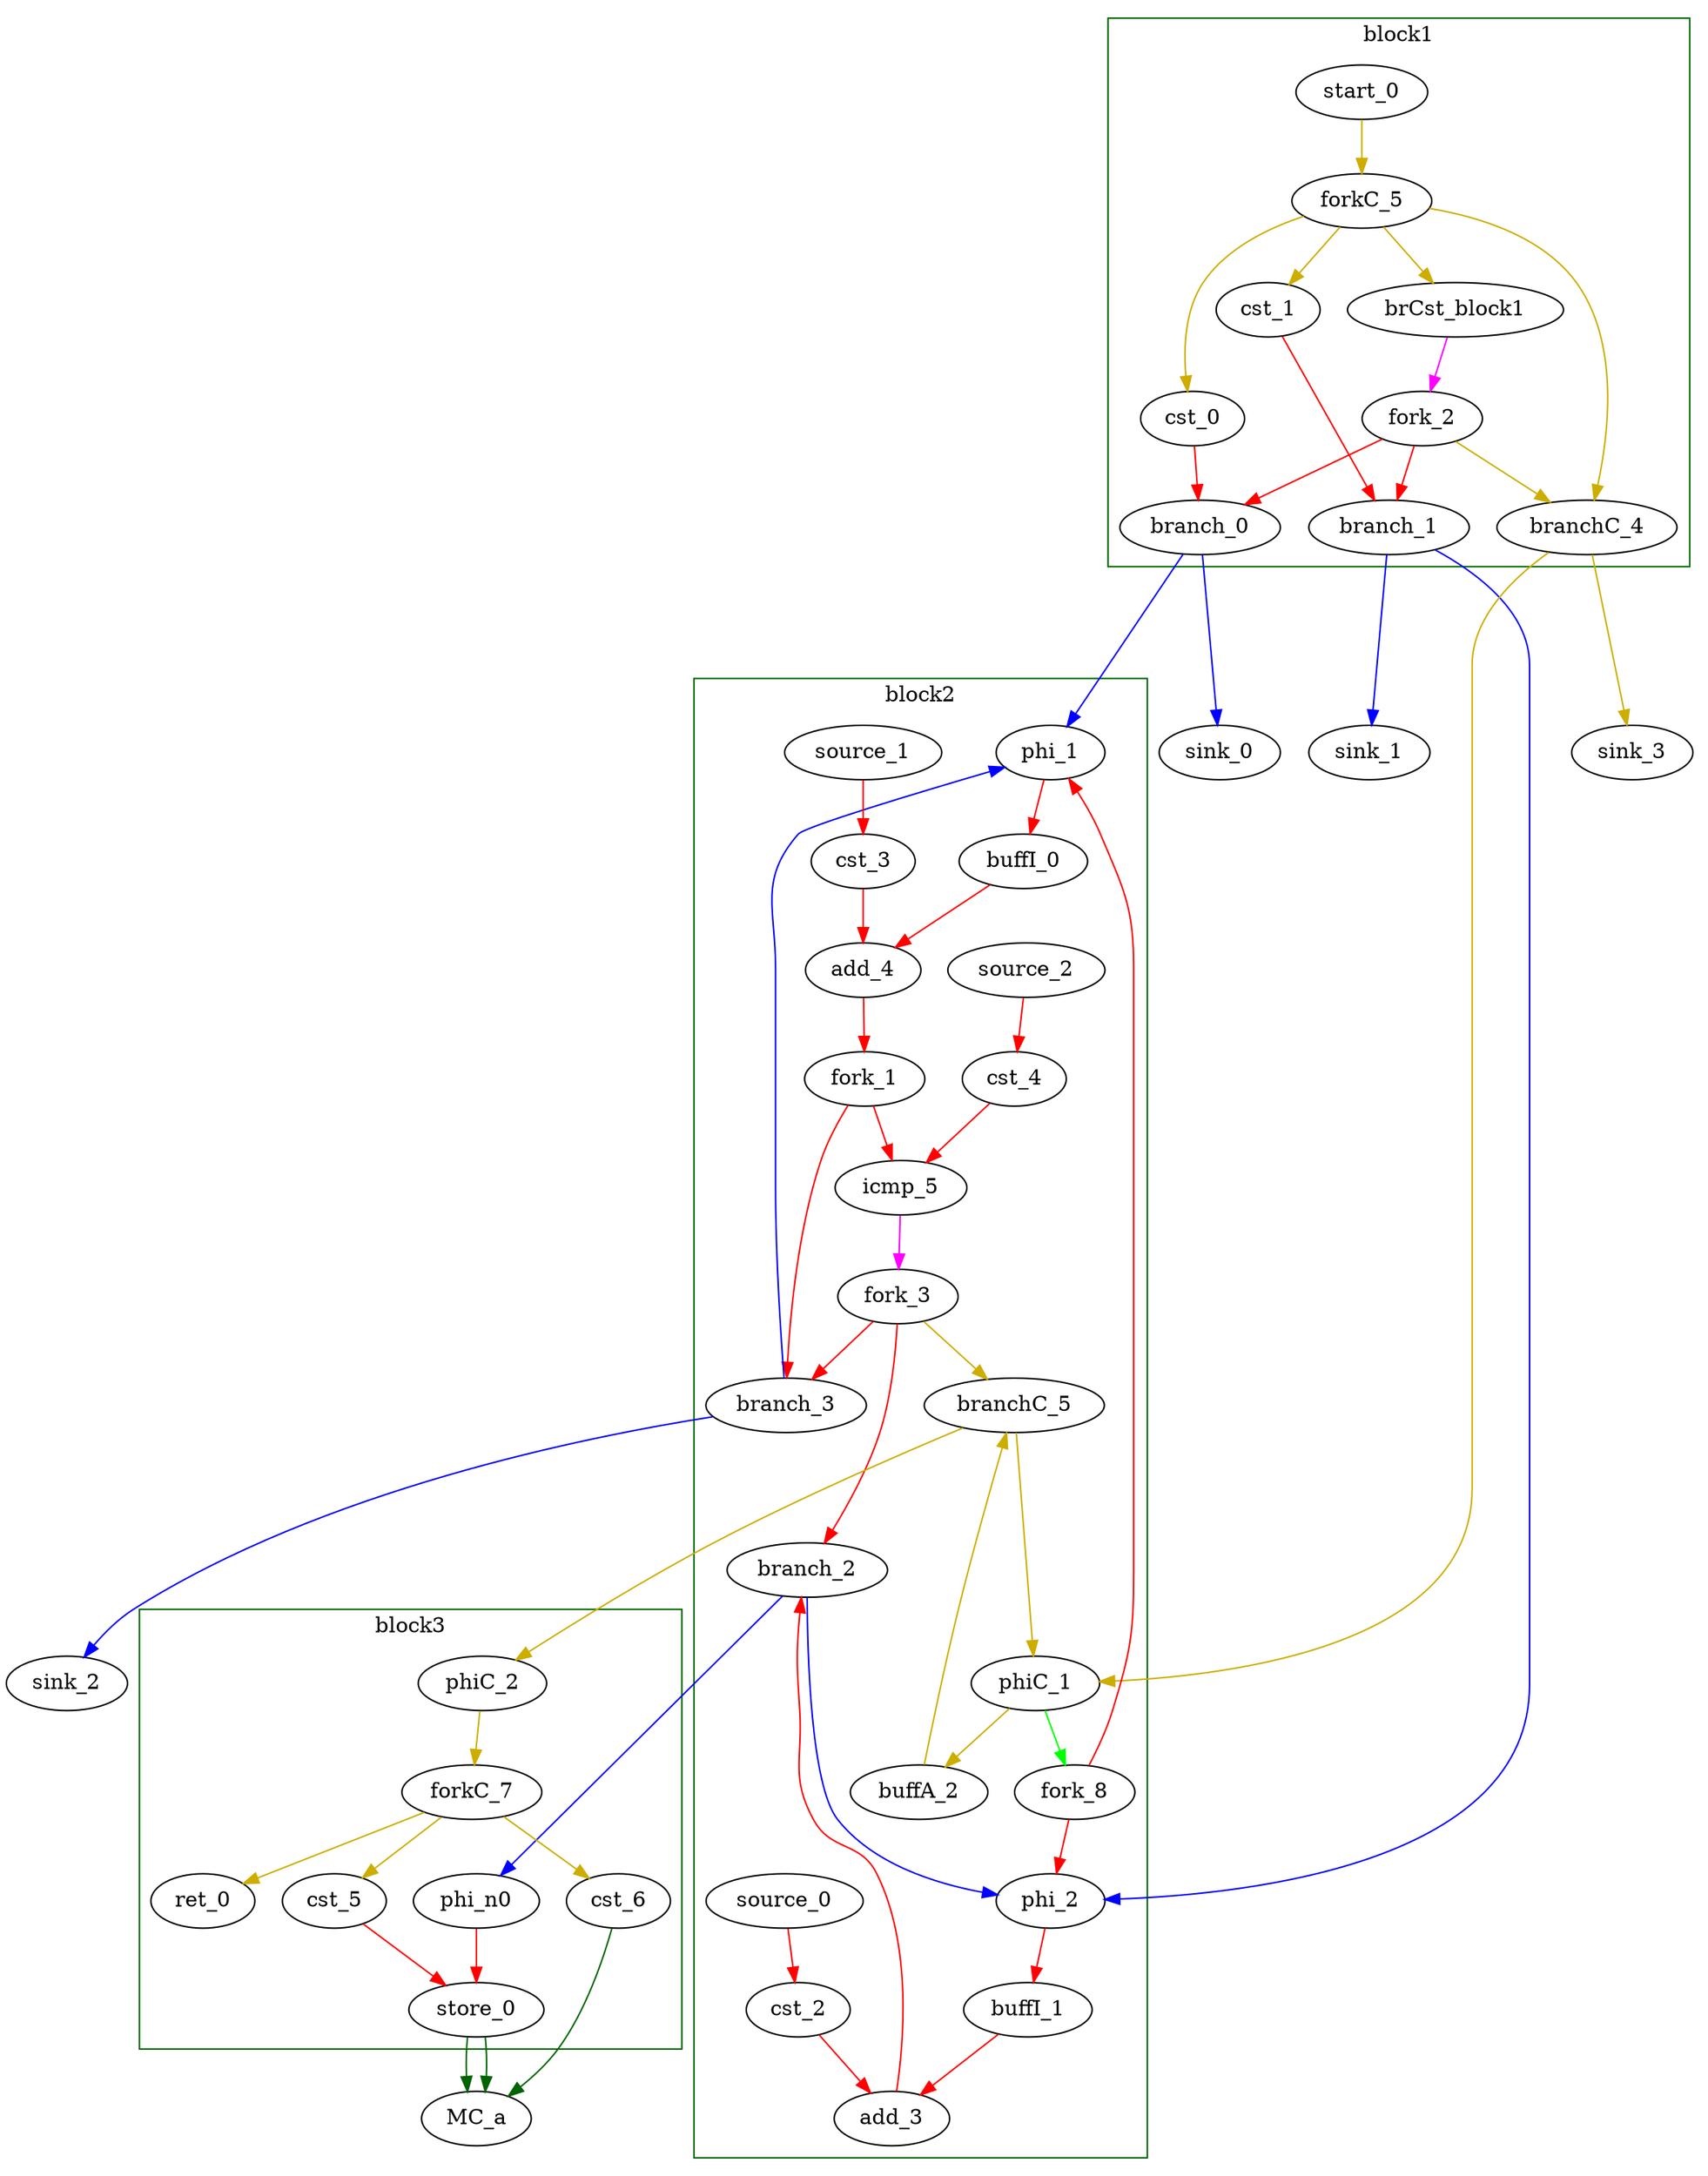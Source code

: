 Digraph G {
	splines=spline;
//DHLS version: 0.1.1" [shape = "none" pos = "20,20!"]
		"brCst_block1" [type = "Constant", bbID= 1, in = "in1:1", out = "out1:1", value = "0x1", delay="1.412 1.397 0.000 1.412 1.397 1.412 100.000 100.000"];
		"cst_0" [type = "Constant", bbID= 1, in = "in1:32", out = "out1:32", value = "0x00000000", delay="0.000 0.000 0.000 100.000 100.000 100.000 100.000 100.000"];
		"phi_1" [type = "Mux", bbID= 2, in = "in1?:1 in2:32 in3:32 ", out = "out1:32", delay="1.412 1.397 0.000 1.412 1.397 1.412 100.000 100.000"];
		"cst_1" [type = "Constant", bbID= 1, in = "in1:32", out = "out1:32", value = "0x00000000", delay="0.000 0.000 0.000 100.000 100.000 100.000 100.000 100.000"];
		"phi_2" [type = "Mux", bbID= 2, in = "in1?:1 in2:32 in3:32 ", out = "out1:32", delay="1.412 1.397 0.000 1.412 1.397 1.412 100.000 100.000"];
		"cst_2" [type = "Constant", bbID= 2, in = "in1:32", out = "out1:32", value = "0x00000001", delay="0.000 0.000 0.000 100.000 100.000 100.000 100.000 100.000"];
		"add_3" [type = "Operator", bbID= 2, op = "add_op", in = "in1:32 in2:32 ", out = "out1:32 ", delay="2.287 1.397 1.400 1.409 100.000 100.000 100.000 100.000", latency=0, II=1];
		"cst_3" [type = "Constant", bbID= 2, in = "in1:32", out = "out1:32", value = "0x00000001", delay="0.000 0.000 0.000 100.000 100.000 100.000 100.000 100.000"];
		"add_4" [type = "Operator", bbID= 2, op = "add_op", in = "in1:32 in2:32 ", out = "out1:32 ", delay="2.287 1.397 1.400 1.409 100.000 100.000 100.000 100.000", latency=0, II=1];
		"cst_4" [type = "Constant", bbID= 2, in = "in1:32", out = "out1:32", value = "0x00000001", delay="0.000 0.000 0.000 100.000 100.000 100.000 100.000 100.000"];
		"icmp_5" [type = "Operator", bbID= 2, op = "icmp_ult_op", in = "in1:32 in2:32 ", out = "out1:1 ", delay="1.907 1.397 1.400 1.409 100.000 100.000 100.000 100.000", latency=0, II=1];
		"store_0" [type = "Operator", bbID= 3, op = "mc_store_op", bbID= 3, portId= 0, in = "in1:32 in2:32 ", out = "out1:32 out2:32", delay="0.672 1.397 1.400 1.409 100.000 100.000 100.000 100.000", latency=0, II=1];
		"ret_0" [type = "Operator", bbID= 3, op = "ret_op", in = "in1:0 ", out = "out1:0 ", delay="1.412 1.409 0.000 100.000 100.000 100.000 100.000 100.000", latency=0, II=1];
		"cst_5" [type = "Constant", bbID= 3, in = "in1:32", out = "out1:32", value = "0x00000000", delay="0.000 0.000 0.000 100.000 100.000 100.000 100.000 100.000"];
		"phi_n0" [type = "Merge", bbID= 3, in = "in1:32 ", out = "out1:32", delay="0.000 0.000 0.000 100.000 100.000 100.000 100.000 100.000"];
		"fork_1" [type = "Fork", bbID= 2, in = "in1:32", out = "out1:32 out2:32 ", delay="0.000 0.100 0.100 100.000 100.000 100.000 100.000 100.000"];
		"branch_0" [type = "Branch", bbID= 1,  in = "in1:32 in2?:1", out = "out1+:32 out2-:32", delay="0.000 1.409 1.411 1.412 1.400 1.412 100.000 100.000"];
		"branch_1" [type = "Branch", bbID= 1,  in = "in1:32 in2?:1", out = "out1+:32 out2-:32", delay="0.000 1.409 1.411 1.412 1.400 1.412 100.000 100.000"];
		"fork_2" [type = "Fork", bbID= 1, in = "in1:1", out = "out1:1 out2:1 out3:1 ", delay="0.000 0.100 0.100 100.000 100.000 100.000 100.000 100.000"];
		"branch_2" [type = "Branch", bbID= 2,  in = "in1:32 in2?:1", out = "out1+:32 out2-:32", delay="0.000 1.409 1.411 1.412 1.400 1.412 100.000 100.000"];
		"branch_3" [type = "Branch", bbID= 2,  in = "in1:32 in2?:1", out = "out1+:32 out2-:32", delay="0.000 1.409 1.411 1.412 1.400 1.412 100.000 100.000"];
		"fork_3" [type = "Fork", bbID= 2, in = "in1:1", out = "out1:1 out2:1 out3:1 ", delay="0.000 0.100 0.100 100.000 100.000 100.000 100.000 100.000"];
		"MC_a" [type = "MC", bbID= 0, in = "in1:32*c0 in2:32*s0a in3:32*s0d ", out = "out1:0*e ", memory = "a", bbcount = 1, ldcount = 0, stcount = 1];
		"cst_6" [type = "Constant", bbID= 3, in = "in1:32", out = "out1:32", value = "0x00000001", delay="0.000 0.000 0.000 100.000 100.000 100.000 100.000 100.000"];
//		"end_0" [type = "Exit", bbID= 0, in = "in1:0*e in2:0", out = "out1:0"];
		"start_0" [type = "Entry", control= "true", bbID= 1, in = "in1:0", out = "out1:0"];
		"forkC_5" [type = "Fork", bbID= 1, in = "in1:0", out = "out1:0 out2:0 out3:0 out4:0 "];
		"branchC_4" [type = "Branch", bbID= 1,  in = "in1:0 in2?:1", out = "out1+:0 out2-:0", delay="0.000 1.409 1.411 1.412 1.400 1.412 100.000 100.000"];
		"phiC_1" [type = "CntrlMerge", bbID= 2, in = "in1:0 in2:0 ", out = "out1:0 out2?:1", delay="0.000 1.397 0.000 100.000 100.000 100.000 100.000 100.000"];
		"branchC_5" [type = "Branch", bbID= 2,  in = "in1:0 in2?:1", out = "out1+:0 out2-:0", delay="0.000 1.409 1.411 1.412 1.400 1.412 100.000 100.000"];
		"phiC_2" [type = "Merge", bbID= 3, in = "in1:0 ", out = "out1:0", delay="0.000 1.397 0.000 100.000 100.000 100.000 100.000 100.000"];
		"forkC_7" [type = "Fork", bbID= 3, in = "in1:0", out = "out1:0 out2:0 out3:0 "];
		"sink_0" [type = "Sink", bbID= 0, in = "in1:32"];
		"sink_1" [type = "Sink", bbID= 0, in = "in1:32"];
		"sink_2" [type = "Sink", bbID= 0, in = "in1:32"];
		"sink_3" [type = "Sink", bbID= 0, in = "in1:0"];
		"source_0" [type = "Source", bbID= 2, out = "out1:32"];
		"source_1" [type = "Source", bbID= 2, out = "out1:32"];
		"source_2" [type = "Source", bbID= 2, out = "out1:32"];
		"buffI_0" [type = "Buffer", bbID= 2, in = "in1:32", out = "out1:32"];
		"buffI_1" [type = "Buffer", bbID= 2, in = "in1:32", out = "out1:32"];
		"buffA_2" [type = "Buffer", bbID= 2, in = "in1:0", out = "out1:0"];
		"fork_8" [type = "Fork", bbID= 2, in = "in1:1", out = "out1:1 out2:1 ", delay="0.000 0.100 0.100 100.000 100.000 100.000 100.000 100.000"];
		"store_0" -> "MC_a" [color = "darkgreen", mem_address = "true", from = "out2", to = "in2"];
		"store_0" -> "MC_a" [color = "darkgreen", mem_address = "false", from = "out1", to = "in3"];
		"cst_6" -> "MC_a" [color = "darkgreen", from = "out1", to = "in1"];
//		"MC_a" -> "end_0" [color = "gold3", from = "out1", to = "in1"];
	subgraph cluster_0 {
	color = "darkgreen";
		label = "block1";
		"brCst_block1" -> "fork_2" [color = "magenta", from = "out1", to = "in1"];
		"cst_0" -> "branch_0" [color = "red", from = "out1", to = "in1"];
		"cst_1" -> "branch_1" [color = "red", from = "out1", to = "in1"];
		"fork_2" -> "branch_1" [color = "red", from = "out1", to = "in2"];
		"fork_2" -> "branch_0" [color = "red", from = "out2", to = "in2"];
		"fork_2" -> "branchC_4" [color = "gold3", from = "out3", to = "in2"];
		"start_0" -> "forkC_5" [color = "gold3", from = "out1", to = "in1"];
		"forkC_5" -> "cst_0" [color = "gold3", from = "out1", to = "in1"];
		"forkC_5" -> "cst_1" [color = "gold3", from = "out2", to = "in1"];
		"forkC_5" -> "branchC_4" [color = "gold3", from = "out3", to = "in1"];
		"forkC_5" -> "brCst_block1" [color = "gold3", from = "out4", to = "in1"];
	}
		"branch_0" -> "phi_1" [color = "blue", minlen = 3, from = "out1", to = "in2"];
		"branch_0" -> "sink_0" [color = "blue", minlen = 3, from = "out2", to = "in1"];
		"branch_1" -> "phi_2" [color = "blue", minlen = 3, from = "out1", to = "in2"];
		"branch_1" -> "sink_1" [color = "blue", minlen = 3, from = "out2", to = "in1"];
		"branchC_4" -> "phiC_1" [color = "gold3", minlen = 3, from = "out1", to = "in1"];
		"branchC_4" -> "sink_3" [color = "gold3", minlen = 3, from = "out2", to = "in1"];
	subgraph cluster_1 {
	color = "darkgreen";
		label = "block2";
		"phi_1" -> "buffI_0" [color = "red", from = "out1", to = "in1"];
		"phi_2" -> "buffI_1" [color = "red", from = "out1", to = "in1"];
		"cst_2" -> "add_3" [color = "red", from = "out1", to = "in2"];
		"add_3" -> "branch_2" [color = "red", from = "out1", to = "in1"];
		"cst_3" -> "add_4" [color = "red", from = "out1", to = "in2"];
		"add_4" -> "fork_1" [color = "red", from = "out1", to = "in1"];
		"cst_4" -> "icmp_5" [color = "red", from = "out1", to = "in2"];
		"icmp_5" -> "fork_3" [color = "magenta", from = "out1", to = "in1"];
		"fork_1" -> "icmp_5" [color = "red", from = "out1", to = "in1"];
		"fork_1" -> "branch_3" [color = "red", from = "out2", to = "in1"];
		"fork_3" -> "branch_3" [color = "red", from = "out1", to = "in2"];
		"fork_3" -> "branch_2" [color = "red", from = "out2", to = "in2"];
		"fork_3" -> "branchC_5" [color = "gold3", from = "out3", to = "in2"];
		"phiC_1" -> "fork_8" [color = "green", from = "out2", to = "in1"];
		"phiC_1" -> "buffA_2" [color = "gold3", from = "out1", to = "in1"];
		"source_0" -> "cst_2" [color = "red", from = "out1", to = "in1"];
		"source_1" -> "cst_3" [color = "red", from = "out1", to = "in1"];
		"source_2" -> "cst_4" [color = "red", from = "out1", to = "in1"];
		"buffI_0" -> "add_4" [color = "red", from = "out1", to = "in1"];
		"buffI_1" -> "add_3" [color = "red", from = "out1", to = "in1"];
		"buffA_2" -> "branchC_5" [color = "gold3", from = "out1", to = "in1"];
		"fork_8" -> "phi_1" [color = "red", from = "out1", to = "in1"];
		"fork_8" -> "phi_2" [color = "red", from = "out2", to = "in1"];
	}
		"branch_2" -> "phi_2" [color = "blue", minlen = 3, from = "out1", to = "in3"];
		"branch_2" -> "phi_n0" [color = "blue", minlen = 3, from = "out2", to = "in1"];
		"branch_3" -> "phi_1" [color = "blue", minlen = 3, from = "out1", to = "in3"];
		"branch_3" -> "sink_2" [color = "blue", minlen = 3, from = "out2", to = "in1"];
		"branchC_5" -> "phiC_1" [color = "gold3", minlen = 3, from = "out1", to = "in2"];
		"branchC_5" -> "phiC_2" [color = "gold3", minlen = 3, from = "out2", to = "in1"];
	subgraph cluster_2 {
	color = "darkgreen";
		label = "block3";
//		"ret_0" -> "end_0" [color = "gold3", from = "out1", to = "in2"];
		"cst_5" -> "store_0" [color = "red", from = "out1", to = "in2"];
		"phi_n0" -> "store_0" [color = "red", from = "out1", to = "in1"];
		"phiC_2" -> "forkC_7" [color = "gold3", from = "out1", to = "in1"];
		"forkC_7" -> "cst_5" [color = "gold3", from = "out1", to = "in1"];
		"forkC_7" -> "cst_6" [color = "gold3", from = "out2", to = "in1"];
		"forkC_7" -> "ret_0" [color = "gold3", from = "out3", to = "in1"];
	}
}